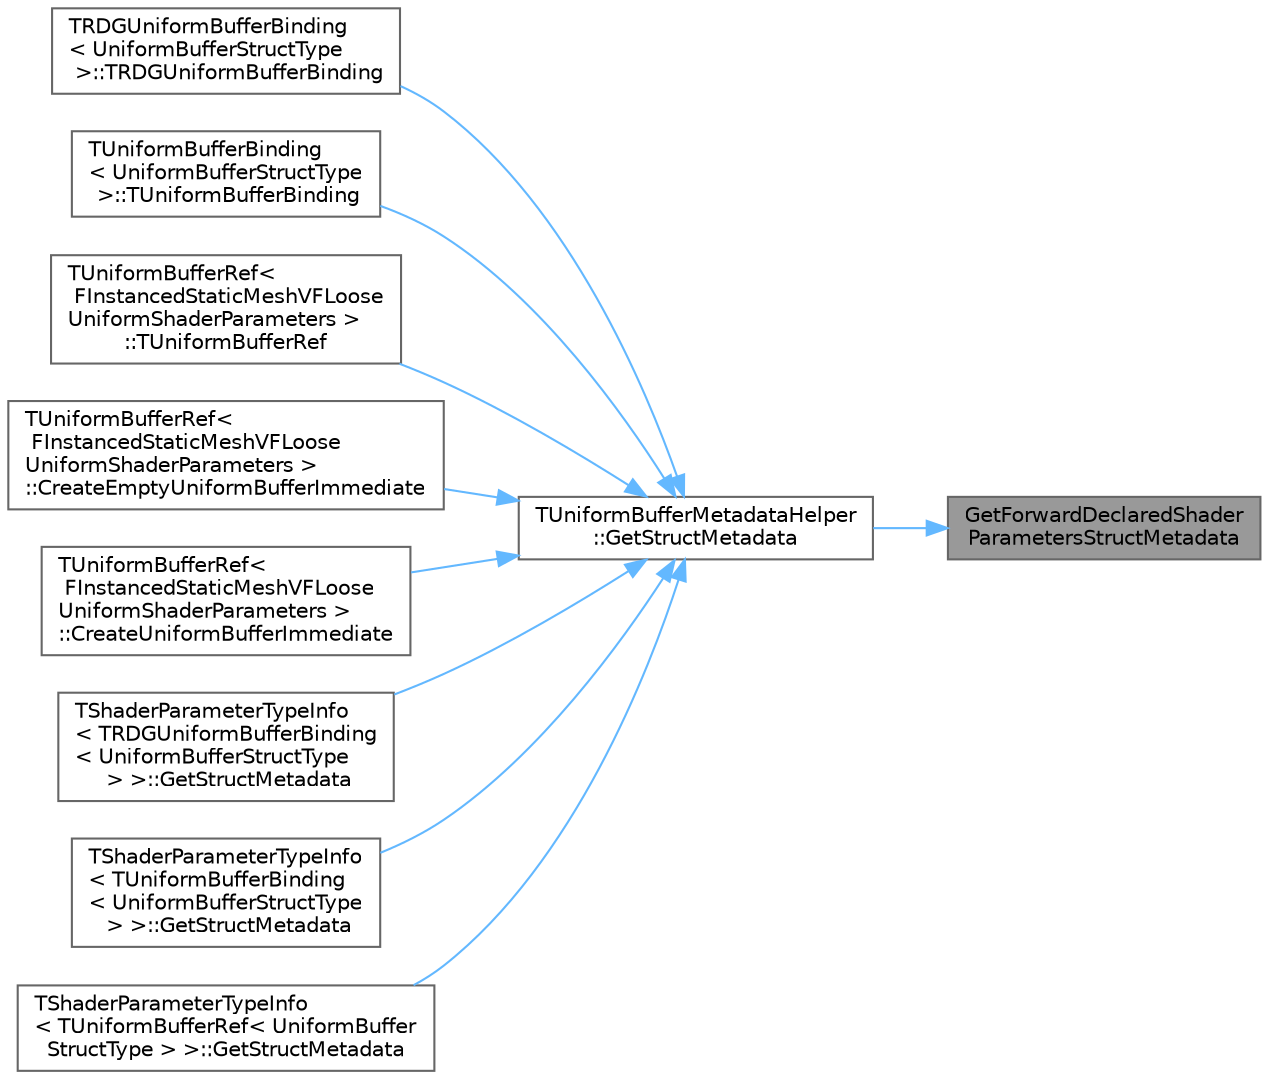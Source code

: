 digraph "GetForwardDeclaredShaderParametersStructMetadata"
{
 // INTERACTIVE_SVG=YES
 // LATEX_PDF_SIZE
  bgcolor="transparent";
  edge [fontname=Helvetica,fontsize=10,labelfontname=Helvetica,labelfontsize=10];
  node [fontname=Helvetica,fontsize=10,shape=box,height=0.2,width=0.4];
  rankdir="RL";
  Node1 [id="Node000001",label="GetForwardDeclaredShader\lParametersStructMetadata",height=0.2,width=0.4,color="gray40", fillcolor="grey60", style="filled", fontcolor="black",tooltip=" "];
  Node1 -> Node2 [id="edge1_Node000001_Node000002",dir="back",color="steelblue1",style="solid",tooltip=" "];
  Node2 [id="Node000002",label="TUniformBufferMetadataHelper\l::GetStructMetadata",height=0.2,width=0.4,color="grey40", fillcolor="white", style="filled",URL="$d8/d25/structTUniformBufferMetadataHelper.html#aedcb57494284585b7ae4a1844664ff70",tooltip=" "];
  Node2 -> Node3 [id="edge2_Node000002_Node000003",dir="back",color="steelblue1",style="solid",tooltip=" "];
  Node3 [id="Node000003",label="TRDGUniformBufferBinding\l\< UniformBufferStructType\l \>::TRDGUniformBufferBinding",height=0.2,width=0.4,color="grey40", fillcolor="white", style="filled",URL="$d6/deb/classTRDGUniformBufferBinding.html#a0b32d53926a6f1552fb4316ec99a8c66",tooltip=" "];
  Node2 -> Node4 [id="edge3_Node000002_Node000004",dir="back",color="steelblue1",style="solid",tooltip=" "];
  Node4 [id="Node000004",label="TUniformBufferBinding\l\< UniformBufferStructType\l \>::TUniformBufferBinding",height=0.2,width=0.4,color="grey40", fillcolor="white", style="filled",URL="$db/d95/classTUniformBufferBinding.html#abacbd7ed912b830da25b422fde722b62",tooltip=" "];
  Node2 -> Node5 [id="edge4_Node000002_Node000005",dir="back",color="steelblue1",style="solid",tooltip=" "];
  Node5 [id="Node000005",label="TUniformBufferRef\<\l FInstancedStaticMeshVFLoose\lUniformShaderParameters \>\l::TUniformBufferRef",height=0.2,width=0.4,color="grey40", fillcolor="white", style="filled",URL="$d9/d50/classTUniformBufferRef.html#af6bc523f7256ba8103c677c21ec73a85",tooltip=" "];
  Node2 -> Node6 [id="edge5_Node000002_Node000006",dir="back",color="steelblue1",style="solid",tooltip=" "];
  Node6 [id="Node000006",label="TUniformBufferRef\<\l FInstancedStaticMeshVFLoose\lUniformShaderParameters \>\l::CreateEmptyUniformBufferImmediate",height=0.2,width=0.4,color="grey40", fillcolor="white", style="filled",URL="$d9/d50/classTUniformBufferRef.html#ad6bb9b1ed7e72e064fa410520968c7c7",tooltip=" "];
  Node2 -> Node7 [id="edge6_Node000002_Node000007",dir="back",color="steelblue1",style="solid",tooltip=" "];
  Node7 [id="Node000007",label="TUniformBufferRef\<\l FInstancedStaticMeshVFLoose\lUniformShaderParameters \>\l::CreateUniformBufferImmediate",height=0.2,width=0.4,color="grey40", fillcolor="white", style="filled",URL="$d9/d50/classTUniformBufferRef.html#a959501131db5b999152e3f3f05491f64",tooltip=" "];
  Node2 -> Node8 [id="edge7_Node000002_Node000008",dir="back",color="steelblue1",style="solid",tooltip=" "];
  Node8 [id="Node000008",label="TShaderParameterTypeInfo\l\< TRDGUniformBufferBinding\l\< UniformBufferStructType\l \> \>::GetStructMetadata",height=0.2,width=0.4,color="grey40", fillcolor="white", style="filled",URL="$d0/d4d/structTShaderParameterTypeInfo_3_01TRDGUniformBufferBinding_3_01UniformBufferStructType_01_4_01_4.html#ac2070c68084160e698b508ffa8f5de77",tooltip=" "];
  Node2 -> Node9 [id="edge8_Node000002_Node000009",dir="back",color="steelblue1",style="solid",tooltip=" "];
  Node9 [id="Node000009",label="TShaderParameterTypeInfo\l\< TUniformBufferBinding\l\< UniformBufferStructType\l \> \>::GetStructMetadata",height=0.2,width=0.4,color="grey40", fillcolor="white", style="filled",URL="$db/d6f/structTShaderParameterTypeInfo_3_01TUniformBufferBinding_3_01UniformBufferStructType_01_4_01_4.html#accc0e5a9dcc1094a09f76f546f95fdb6",tooltip=" "];
  Node2 -> Node10 [id="edge9_Node000002_Node000010",dir="back",color="steelblue1",style="solid",tooltip=" "];
  Node10 [id="Node000010",label="TShaderParameterTypeInfo\l\< TUniformBufferRef\< UniformBuffer\lStructType \> \>::GetStructMetadata",height=0.2,width=0.4,color="grey40", fillcolor="white", style="filled",URL="$db/dce/structTShaderParameterTypeInfo_3_01TUniformBufferRef_3_01UniformBufferStructType_01_4_01_4.html#a6e6e0013bfca3b7a5af635f99d9ede5e",tooltip=" "];
}
